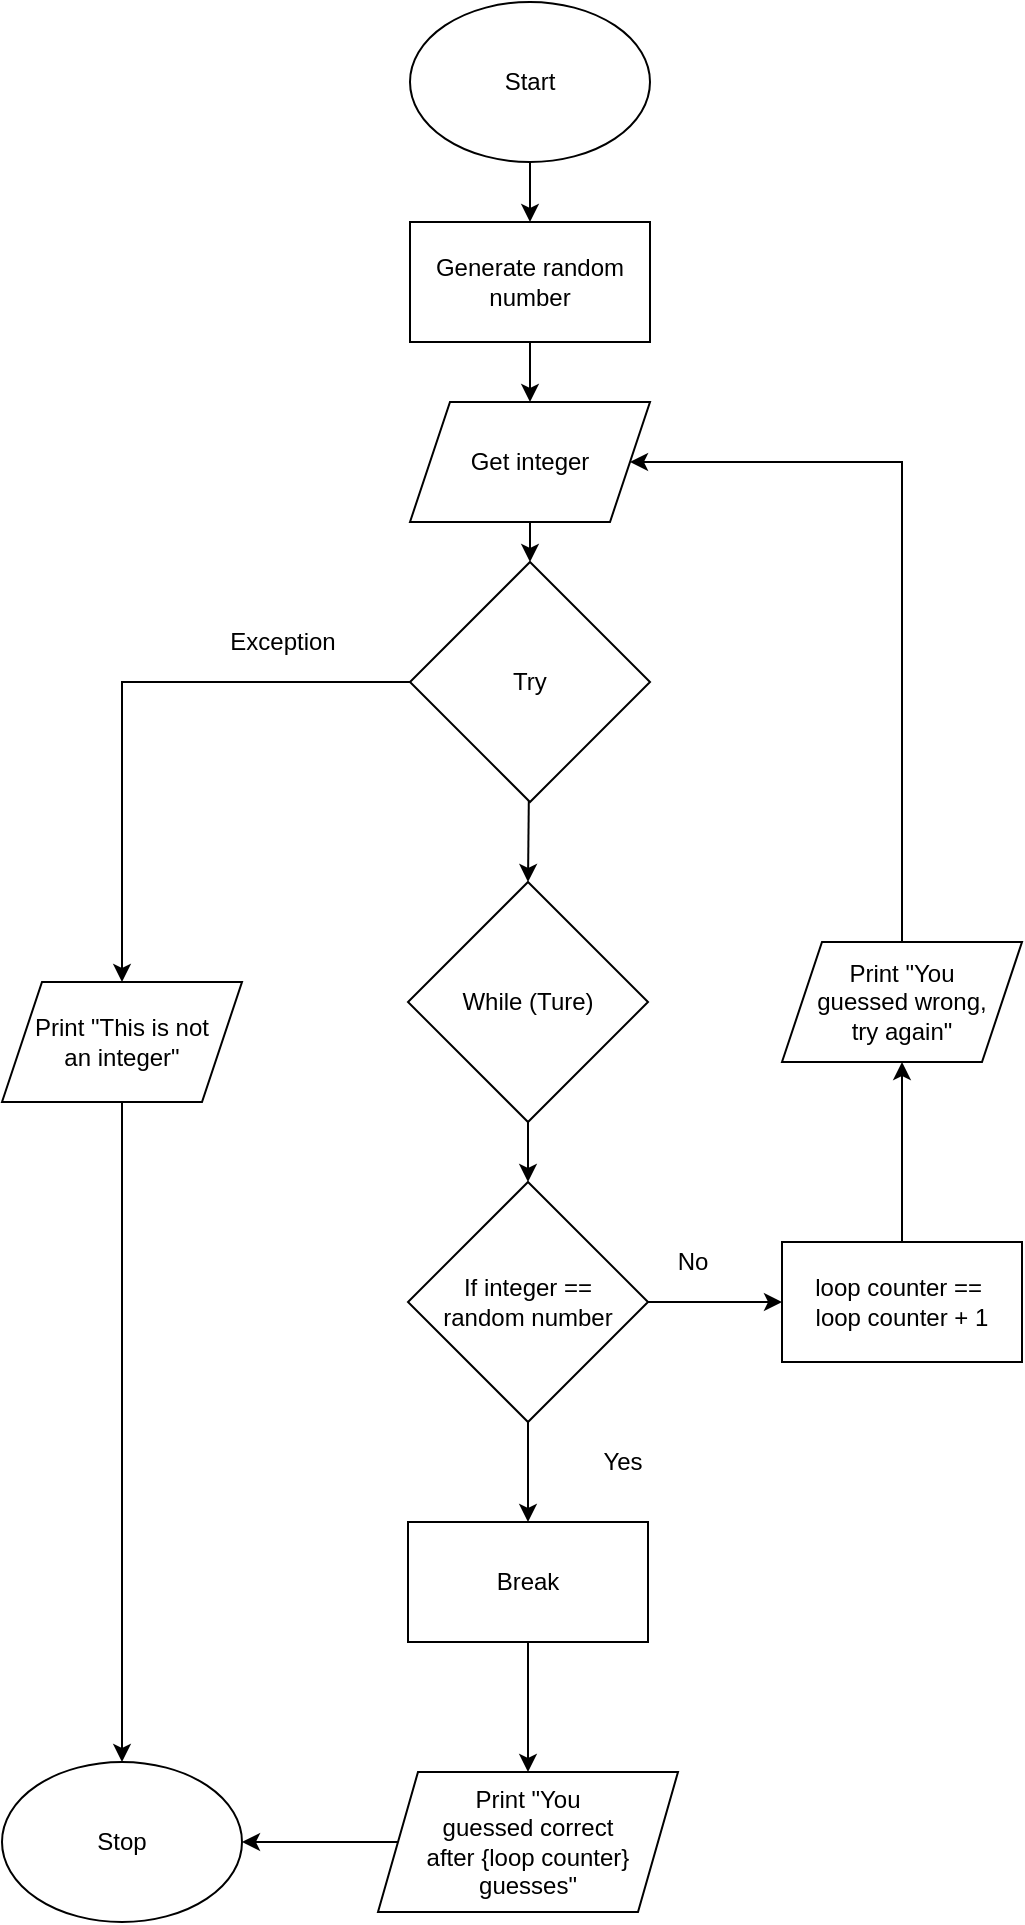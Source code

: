<mxfile>
    <diagram id="187nnIWVP2VPcAdEnY8N" name="Page-1">
        <mxGraphModel dx="1006" dy="728" grid="1" gridSize="10" guides="1" tooltips="1" connect="1" arrows="1" fold="1" page="1" pageScale="1" pageWidth="827" pageHeight="1169" math="0" shadow="0">
            <root>
                <mxCell id="0"/>
                <mxCell id="1" parent="0"/>
                <mxCell id="79" style="edgeStyle=none;html=1;entryX=0.5;entryY=0;entryDx=0;entryDy=0;" edge="1" parent="1" source="52" target="77">
                    <mxGeometry relative="1" as="geometry"/>
                </mxCell>
                <mxCell id="52" value="Start" style="ellipse;whiteSpace=wrap;html=1;" parent="1" vertex="1">
                    <mxGeometry x="364" y="10" width="120" height="80" as="geometry"/>
                </mxCell>
                <mxCell id="53" style="edgeStyle=none;rounded=0;html=1;entryX=0.5;entryY=0;entryDx=0;entryDy=0;" parent="1" source="54" target="63" edge="1">
                    <mxGeometry relative="1" as="geometry"/>
                </mxCell>
                <mxCell id="54" value="Get integer" style="shape=parallelogram;perimeter=parallelogramPerimeter;whiteSpace=wrap;html=1;fixedSize=1;" parent="1" vertex="1">
                    <mxGeometry x="364" y="210" width="120" height="60" as="geometry"/>
                </mxCell>
                <mxCell id="55" style="edgeStyle=none;html=1;entryX=0.5;entryY=0;entryDx=0;entryDy=0;" parent="1" source="56" target="72" edge="1">
                    <mxGeometry relative="1" as="geometry"/>
                </mxCell>
                <mxCell id="56" value="While (Ture)" style="rhombus;whiteSpace=wrap;html=1;" parent="1" vertex="1">
                    <mxGeometry x="363" y="450" width="120" height="120" as="geometry"/>
                </mxCell>
                <mxCell id="57" style="edgeStyle=none;html=1;entryX=0.5;entryY=0;entryDx=0;entryDy=0;" parent="1" source="58" target="65" edge="1">
                    <mxGeometry relative="1" as="geometry"/>
                </mxCell>
                <mxCell id="58" value="Break" style="rounded=0;whiteSpace=wrap;html=1;" parent="1" vertex="1">
                    <mxGeometry x="363" y="770" width="120" height="60" as="geometry"/>
                </mxCell>
                <mxCell id="59" value="Yes" style="text;html=1;align=center;verticalAlign=middle;resizable=0;points=[];autosize=1;strokeColor=none;fillColor=none;" parent="1" vertex="1">
                    <mxGeometry x="450" y="730" width="40" height="20" as="geometry"/>
                </mxCell>
                <mxCell id="60" value="No" style="text;html=1;align=center;verticalAlign=middle;resizable=0;points=[];autosize=1;strokeColor=none;fillColor=none;" parent="1" vertex="1">
                    <mxGeometry x="490" y="630" width="30" height="20" as="geometry"/>
                </mxCell>
                <mxCell id="61" style="edgeStyle=none;rounded=0;html=1;entryX=0.5;entryY=0;entryDx=0;entryDy=0;" parent="1" source="63" target="56" edge="1">
                    <mxGeometry relative="1" as="geometry"/>
                </mxCell>
                <mxCell id="62" style="edgeStyle=none;rounded=0;html=1;entryX=0.5;entryY=0;entryDx=0;entryDy=0;" parent="1" source="63" target="69" edge="1">
                    <mxGeometry relative="1" as="geometry">
                        <Array as="points">
                            <mxPoint x="220" y="350"/>
                        </Array>
                    </mxGeometry>
                </mxCell>
                <mxCell id="63" value="Try" style="rhombus;whiteSpace=wrap;html=1;" parent="1" vertex="1">
                    <mxGeometry x="364" y="290" width="120" height="120" as="geometry"/>
                </mxCell>
                <mxCell id="64" style="edgeStyle=none;rounded=0;html=1;entryX=1;entryY=0.5;entryDx=0;entryDy=0;" parent="1" source="65" target="66" edge="1">
                    <mxGeometry relative="1" as="geometry"/>
                </mxCell>
                <mxCell id="65" value="Print &quot;You&lt;br&gt;guessed correct&lt;br&gt;after {loop counter} guesses&quot;" style="shape=parallelogram;perimeter=parallelogramPerimeter;whiteSpace=wrap;html=1;fixedSize=1;" parent="1" vertex="1">
                    <mxGeometry x="348" y="895" width="150" height="70" as="geometry"/>
                </mxCell>
                <mxCell id="66" value="Stop" style="ellipse;whiteSpace=wrap;html=1;" parent="1" vertex="1">
                    <mxGeometry x="160" y="890" width="120" height="80" as="geometry"/>
                </mxCell>
                <mxCell id="67" value="Exception" style="text;html=1;align=center;verticalAlign=middle;resizable=0;points=[];autosize=1;strokeColor=none;fillColor=none;" parent="1" vertex="1">
                    <mxGeometry x="265" y="320" width="70" height="20" as="geometry"/>
                </mxCell>
                <mxCell id="68" style="edgeStyle=none;rounded=0;html=1;" parent="1" source="69" target="66" edge="1">
                    <mxGeometry relative="1" as="geometry"/>
                </mxCell>
                <mxCell id="69" value="Print &quot;This is not&lt;br&gt;an integer&quot;" style="shape=parallelogram;perimeter=parallelogramPerimeter;whiteSpace=wrap;html=1;fixedSize=1;" parent="1" vertex="1">
                    <mxGeometry x="160" y="500" width="120" height="60" as="geometry"/>
                </mxCell>
                <mxCell id="70" style="edgeStyle=none;html=1;" parent="1" source="72" target="58" edge="1">
                    <mxGeometry relative="1" as="geometry"/>
                </mxCell>
                <mxCell id="71" style="edgeStyle=none;html=1;" parent="1" source="72" target="74" edge="1">
                    <mxGeometry relative="1" as="geometry"/>
                </mxCell>
                <mxCell id="72" value="If integer ==&lt;br&gt;random number" style="rhombus;whiteSpace=wrap;html=1;" parent="1" vertex="1">
                    <mxGeometry x="363" y="600" width="120" height="120" as="geometry"/>
                </mxCell>
                <mxCell id="73" style="edgeStyle=none;html=1;entryX=0.5;entryY=1;entryDx=0;entryDy=0;" parent="1" source="74" target="76" edge="1">
                    <mxGeometry relative="1" as="geometry"/>
                </mxCell>
                <mxCell id="74" value="loop counter ==&amp;nbsp;&lt;br&gt;loop counter + 1" style="rounded=0;whiteSpace=wrap;html=1;" parent="1" vertex="1">
                    <mxGeometry x="550" y="630" width="120" height="60" as="geometry"/>
                </mxCell>
                <mxCell id="75" style="edgeStyle=none;html=1;entryX=1;entryY=0.5;entryDx=0;entryDy=0;rounded=0;" parent="1" source="76" target="54" edge="1">
                    <mxGeometry relative="1" as="geometry">
                        <Array as="points">
                            <mxPoint x="610" y="240"/>
                        </Array>
                    </mxGeometry>
                </mxCell>
                <mxCell id="76" value="Print &quot;You&lt;br&gt;guessed wrong,&lt;br&gt;try again&quot;" style="shape=parallelogram;perimeter=parallelogramPerimeter;whiteSpace=wrap;html=1;fixedSize=1;" parent="1" vertex="1">
                    <mxGeometry x="550" y="480" width="120" height="60" as="geometry"/>
                </mxCell>
                <mxCell id="78" style="edgeStyle=none;html=1;entryX=0.5;entryY=0;entryDx=0;entryDy=0;" edge="1" parent="1" source="77" target="54">
                    <mxGeometry relative="1" as="geometry"/>
                </mxCell>
                <mxCell id="77" value="Generate random&lt;br&gt;number" style="rounded=0;whiteSpace=wrap;html=1;" vertex="1" parent="1">
                    <mxGeometry x="364" y="120" width="120" height="60" as="geometry"/>
                </mxCell>
            </root>
        </mxGraphModel>
    </diagram>
</mxfile>